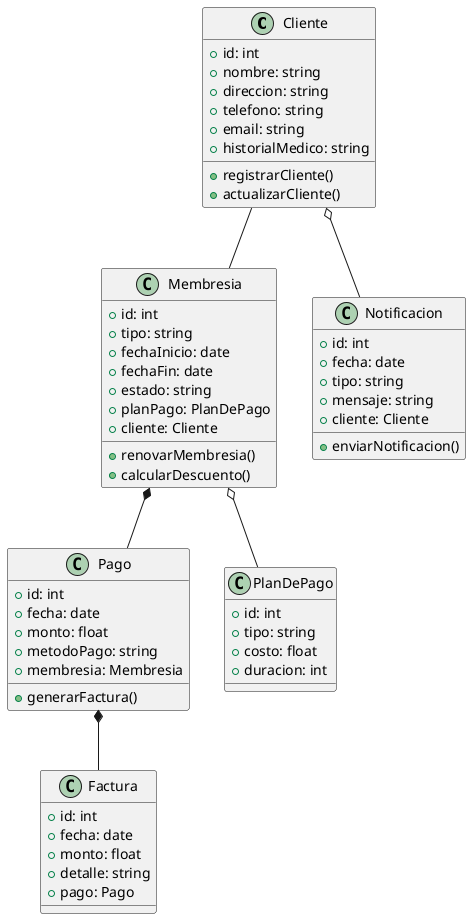 @startuml
class Cliente {
  + id: int
  + nombre: string
  + direccion: string
  + telefono: string
  + email: string
  + historialMedico: string
  + registrarCliente()
  + actualizarCliente()
}

class Membresia {
  + id: int
  + tipo: string
  + fechaInicio: date
  + fechaFin: date
  + estado: string
  + planPago: PlanDePago
  + cliente: Cliente
  + renovarMembresia()
  + calcularDescuento()
}

class Pago {
  + id: int
  + fecha: date
  + monto: float
  + metodoPago: string
  + membresia: Membresia
  + generarFactura()
}

class Factura {
  + id: int
  + fecha: date
  + monto: float
  + detalle: string
  + pago: Pago
}

class Notificacion {
  + id: int
  + fecha: date
  + tipo: string
  + mensaje: string
  + cliente: Cliente
  + enviarNotificacion()
}

class PlanDePago {
  + id: int
  + tipo: string
  + costo: float
  + duracion: int
}

' Relaciones entre las clases
Cliente -- Membresia
Membresia *-- Pago
Pago *-- Factura
Cliente o-- Notificacion
Membresia o-- PlanDePago

@enduml